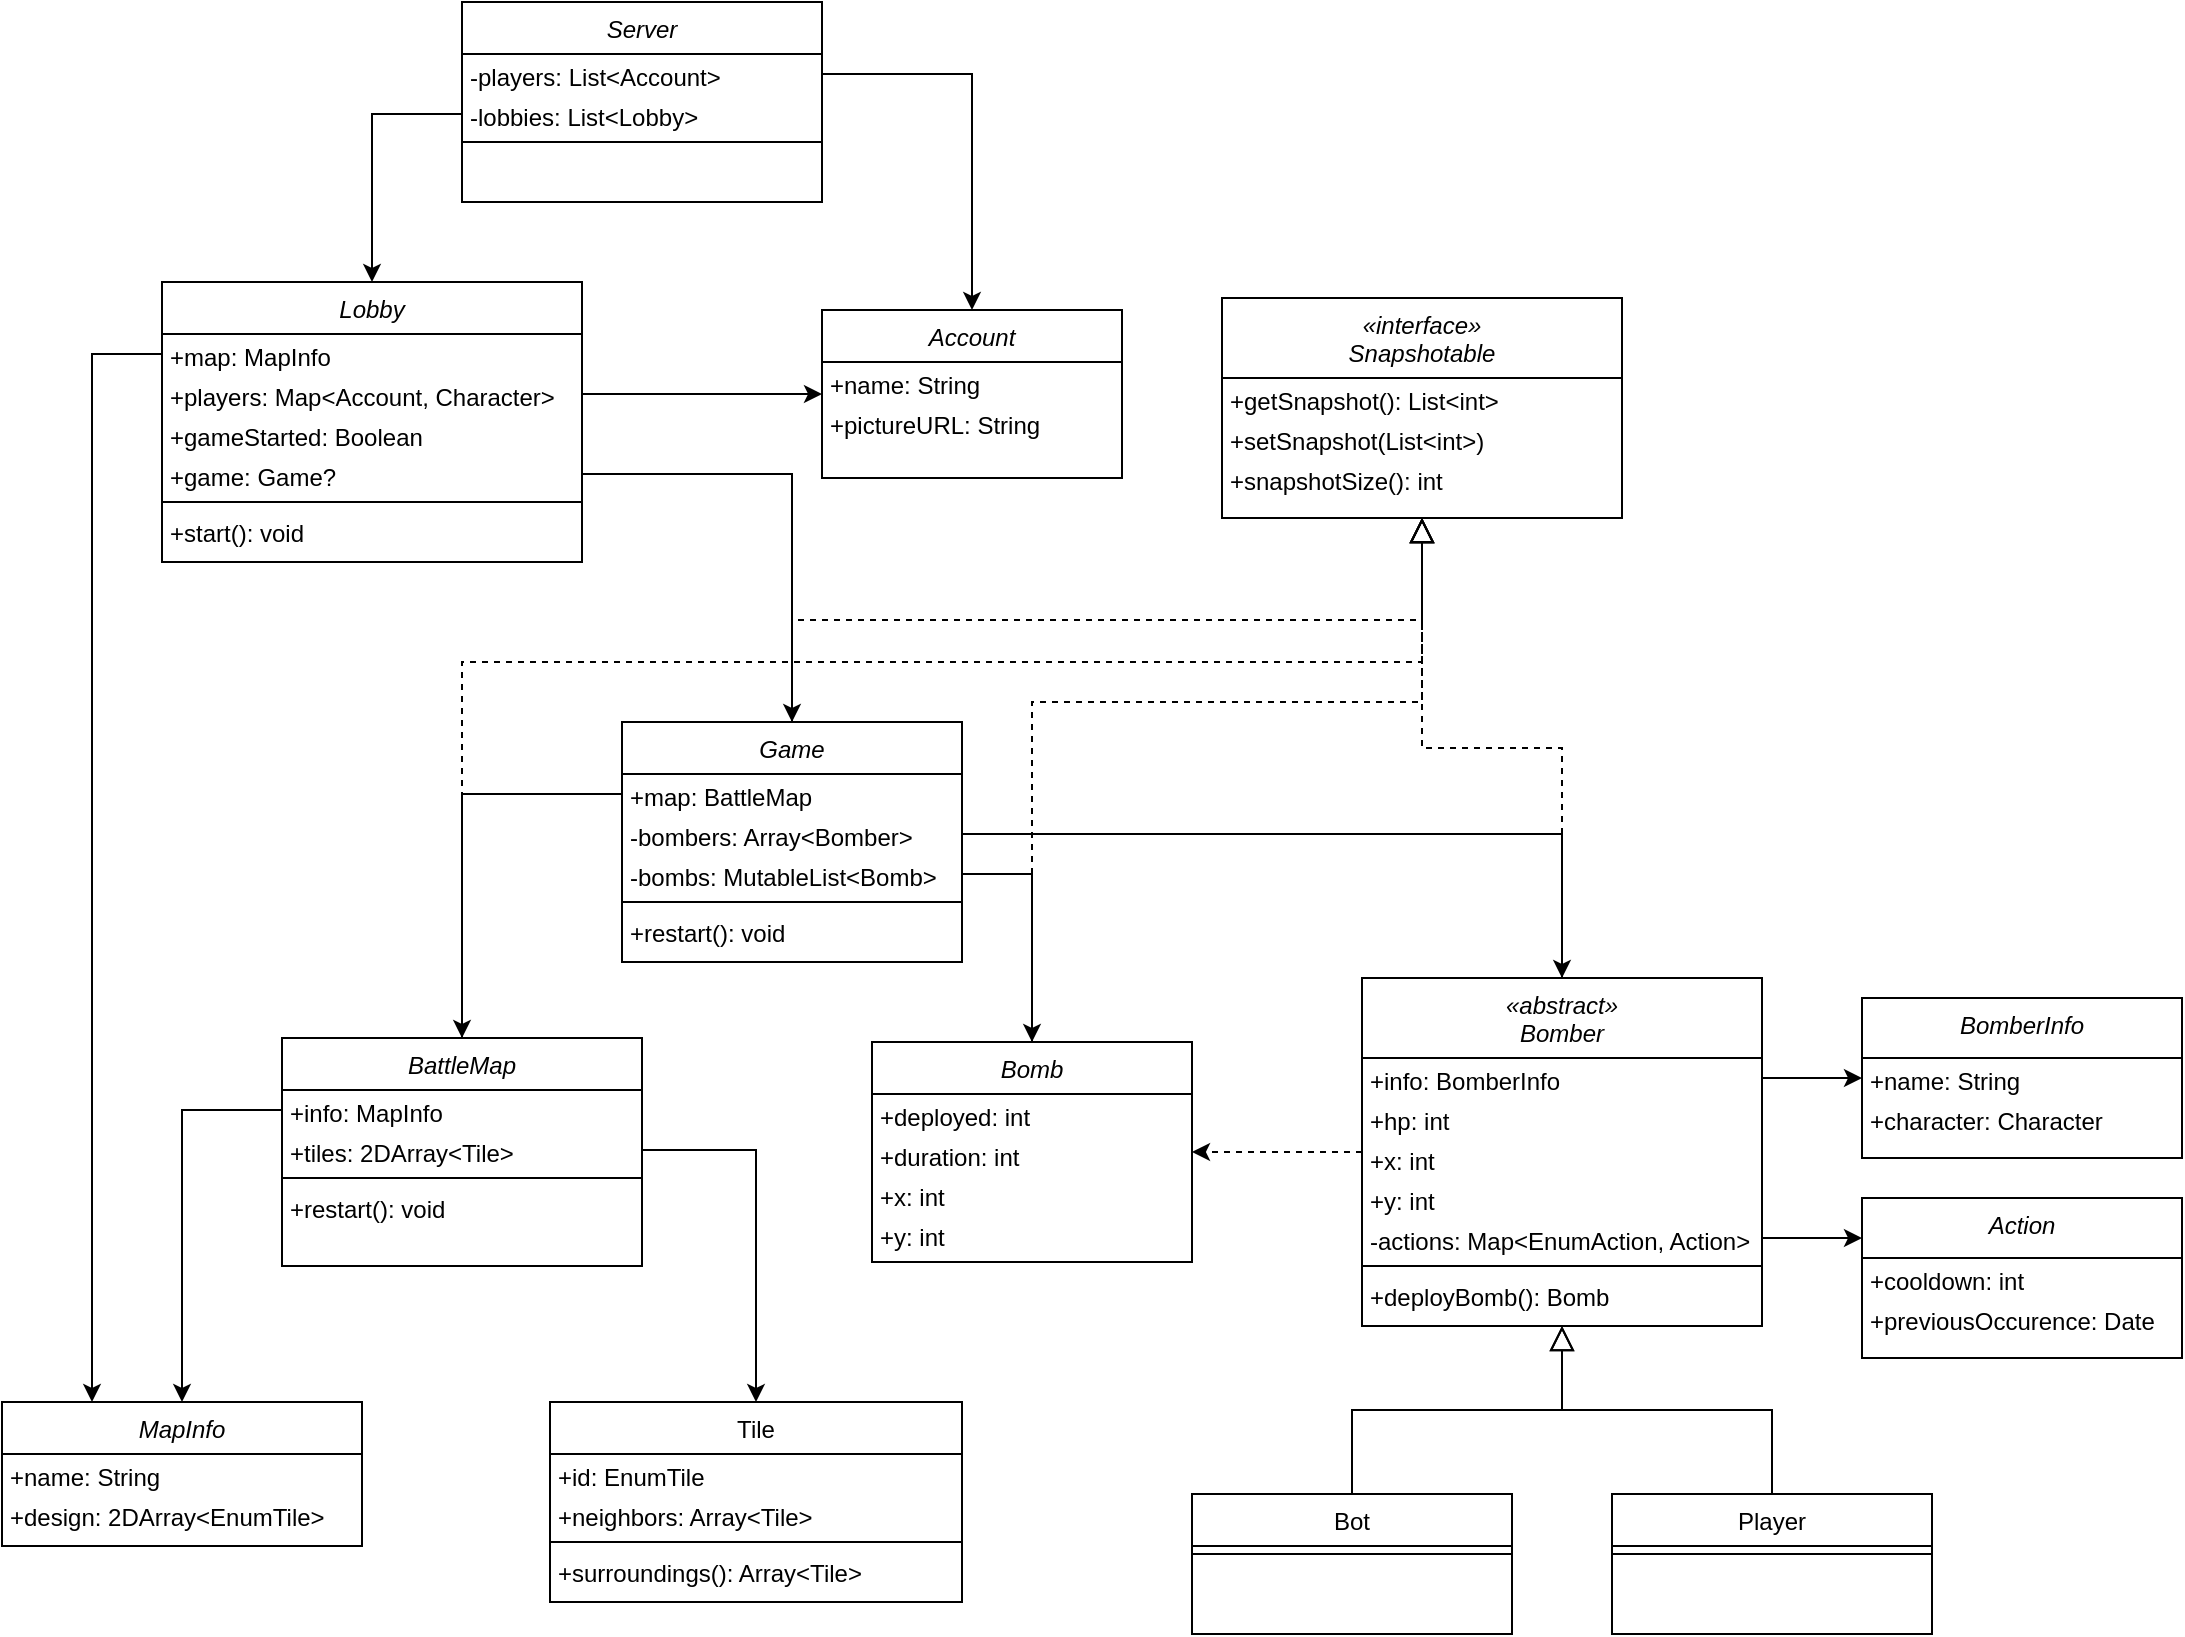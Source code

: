 <mxfile version="13.9.9" type="device"><diagram id="C5RBs43oDa-KdzZeNtuy" name="Page-1"><mxGraphModel dx="1411" dy="2100" grid="1" gridSize="10" guides="1" tooltips="1" connect="1" arrows="1" fold="1" page="1" pageScale="1" pageWidth="827" pageHeight="1169" math="0" shadow="0"><root><mxCell id="WIyWlLk6GJQsqaUBKTNV-0"/><mxCell id="WIyWlLk6GJQsqaUBKTNV-1" parent="WIyWlLk6GJQsqaUBKTNV-0"/><mxCell id="zkfFHV4jXpPFQw0GAbJ--0" value="BattleMap" style="swimlane;fontStyle=2;align=center;verticalAlign=top;childLayout=stackLayout;horizontal=1;startSize=26;horizontalStack=0;resizeParent=1;resizeLast=0;collapsible=1;marginBottom=0;rounded=0;shadow=0;strokeWidth=1;" parent="WIyWlLk6GJQsqaUBKTNV-1" vertex="1"><mxGeometry x="180" y="-282" width="180" height="114" as="geometry"><mxRectangle x="230" y="140" width="160" height="26" as="alternateBounds"/></mxGeometry></mxCell><mxCell id="e2i2qU4APALc9A-j0tBI-72" value="+info: MapInfo" style="text;align=left;verticalAlign=top;spacingLeft=4;spacingRight=4;overflow=hidden;rotatable=0;points=[[0,0.5],[1,0.5]];portConstraint=eastwest;spacing=0;" parent="zkfFHV4jXpPFQw0GAbJ--0" vertex="1"><mxGeometry y="26" width="180" height="20" as="geometry"/></mxCell><mxCell id="e2i2qU4APALc9A-j0tBI-71" value="+tiles: 2DArray&lt;Tile&gt;" style="text;align=left;verticalAlign=top;spacingLeft=4;spacingRight=4;overflow=hidden;rotatable=0;points=[[0,0.5],[1,0.5]];portConstraint=eastwest;spacing=0;" parent="zkfFHV4jXpPFQw0GAbJ--0" vertex="1"><mxGeometry y="46" width="180" height="20" as="geometry"/></mxCell><mxCell id="zkfFHV4jXpPFQw0GAbJ--4" value="" style="line;html=1;strokeWidth=1;align=left;verticalAlign=middle;spacingTop=-1;spacingLeft=3;spacingRight=3;rotatable=0;labelPosition=right;points=[];portConstraint=eastwest;" parent="zkfFHV4jXpPFQw0GAbJ--0" vertex="1"><mxGeometry y="66" width="180" height="8" as="geometry"/></mxCell><mxCell id="e2i2qU4APALc9A-j0tBI-104" value="+restart(): void" style="text;align=left;verticalAlign=top;spacingLeft=4;spacingRight=4;overflow=hidden;rotatable=0;points=[[0,0.5],[1,0.5]];portConstraint=eastwest;spacing=0;" parent="zkfFHV4jXpPFQw0GAbJ--0" vertex="1"><mxGeometry y="74" width="180" height="20" as="geometry"/></mxCell><mxCell id="zkfFHV4jXpPFQw0GAbJ--17" value="Tile" style="swimlane;fontStyle=0;align=center;verticalAlign=top;childLayout=stackLayout;horizontal=1;startSize=26;horizontalStack=0;resizeParent=1;resizeLast=0;collapsible=1;marginBottom=0;rounded=0;shadow=0;strokeWidth=1;" parent="WIyWlLk6GJQsqaUBKTNV-1" vertex="1"><mxGeometry x="314" y="-100" width="206" height="100" as="geometry"><mxRectangle x="550" y="140" width="160" height="26" as="alternateBounds"/></mxGeometry></mxCell><mxCell id="e2i2qU4APALc9A-j0tBI-76" value="+id: EnumTile" style="text;align=left;verticalAlign=top;spacingLeft=4;spacingRight=4;overflow=hidden;rotatable=0;points=[[0,0.5],[1,0.5]];portConstraint=eastwest;spacing=0;" parent="zkfFHV4jXpPFQw0GAbJ--17" vertex="1"><mxGeometry y="26" width="206" height="20" as="geometry"/></mxCell><mxCell id="e2i2qU4APALc9A-j0tBI-88" value="+neighbors: Array&lt;Tile&gt;" style="text;align=left;verticalAlign=top;spacingLeft=4;spacingRight=4;overflow=hidden;rotatable=0;points=[[0,0.5],[1,0.5]];portConstraint=eastwest;spacing=0;" parent="zkfFHV4jXpPFQw0GAbJ--17" vertex="1"><mxGeometry y="46" width="206" height="20" as="geometry"/></mxCell><mxCell id="zkfFHV4jXpPFQw0GAbJ--23" value="" style="line;html=1;strokeWidth=1;align=left;verticalAlign=middle;spacingTop=-1;spacingLeft=3;spacingRight=3;rotatable=0;labelPosition=right;points=[];portConstraint=eastwest;" parent="zkfFHV4jXpPFQw0GAbJ--17" vertex="1"><mxGeometry y="66" width="206" height="8" as="geometry"/></mxCell><mxCell id="e2i2qU4APALc9A-j0tBI-87" value="+surroundings(): Array&lt;Tile&gt;" style="text;align=left;verticalAlign=top;spacingLeft=4;spacingRight=4;overflow=hidden;rotatable=0;points=[[0,0.5],[1,0.5]];portConstraint=eastwest;spacing=0;" parent="zkfFHV4jXpPFQw0GAbJ--17" vertex="1"><mxGeometry y="74" width="206" height="20" as="geometry"/></mxCell><mxCell id="e2i2qU4APALc9A-j0tBI-0" value="Game" style="swimlane;fontStyle=2;align=center;verticalAlign=top;childLayout=stackLayout;horizontal=1;startSize=26;horizontalStack=0;resizeParent=1;resizeLast=0;collapsible=1;marginBottom=0;rounded=0;shadow=0;strokeWidth=1;" parent="WIyWlLk6GJQsqaUBKTNV-1" vertex="1"><mxGeometry x="350" y="-440" width="170" height="120" as="geometry"><mxRectangle x="230" y="140" width="160" height="26" as="alternateBounds"/></mxGeometry></mxCell><mxCell id="e2i2qU4APALc9A-j0tBI-54" value="+map: BattleMap" style="text;align=left;verticalAlign=top;spacingLeft=4;spacingRight=4;overflow=hidden;rotatable=0;points=[[0,0.5],[1,0.5]];portConstraint=eastwest;spacing=0;" parent="e2i2qU4APALc9A-j0tBI-0" vertex="1"><mxGeometry y="26" width="170" height="20" as="geometry"/></mxCell><mxCell id="e2i2qU4APALc9A-j0tBI-53" value="-bombers: Array&lt;Bomber&gt;" style="text;align=left;verticalAlign=top;spacingLeft=4;spacingRight=4;overflow=hidden;rotatable=0;points=[[0,0.5],[1,0.5]];portConstraint=eastwest;spacing=0;" parent="e2i2qU4APALc9A-j0tBI-0" vertex="1"><mxGeometry y="46" width="170" height="20" as="geometry"/></mxCell><mxCell id="e2i2qU4APALc9A-j0tBI-77" value="-bombs: MutableList&lt;Bomb&gt;" style="text;align=left;verticalAlign=top;spacingLeft=4;spacingRight=4;overflow=hidden;rotatable=0;points=[[0,0.5],[1,0.5]];portConstraint=eastwest;spacing=0;" parent="e2i2qU4APALc9A-j0tBI-0" vertex="1"><mxGeometry y="66" width="170" height="20" as="geometry"/></mxCell><mxCell id="e2i2qU4APALc9A-j0tBI-4" value="" style="line;html=1;strokeWidth=1;align=left;verticalAlign=middle;spacingTop=-1;spacingLeft=3;spacingRight=3;rotatable=0;labelPosition=right;points=[];portConstraint=eastwest;" parent="e2i2qU4APALc9A-j0tBI-0" vertex="1"><mxGeometry y="86" width="170" height="8" as="geometry"/></mxCell><mxCell id="e2i2qU4APALc9A-j0tBI-90" value="+restart(): void" style="text;align=left;verticalAlign=top;spacingLeft=4;spacingRight=4;overflow=hidden;rotatable=0;points=[[0,0.5],[1,0.5]];portConstraint=eastwest;spacing=0;" parent="e2i2qU4APALc9A-j0tBI-0" vertex="1"><mxGeometry y="94" width="170" height="20" as="geometry"/></mxCell><mxCell id="e2i2qU4APALc9A-j0tBI-99" style="edgeStyle=orthogonalEdgeStyle;rounded=0;orthogonalLoop=1;jettySize=auto;html=1;dashed=1;" parent="WIyWlLk6GJQsqaUBKTNV-1" source="e2i2qU4APALc9A-j0tBI-25" target="e2i2qU4APALc9A-j0tBI-78" edge="1"><mxGeometry relative="1" as="geometry"/></mxCell><mxCell id="e2i2qU4APALc9A-j0tBI-25" value="«abstract»&#10;Bomber" style="swimlane;fontStyle=2;align=center;verticalAlign=top;childLayout=stackLayout;horizontal=1;startSize=40;horizontalStack=0;resizeParent=1;resizeLast=0;collapsible=1;marginBottom=0;rounded=0;shadow=0;strokeWidth=1;" parent="WIyWlLk6GJQsqaUBKTNV-1" vertex="1"><mxGeometry x="720" y="-312" width="200" height="174" as="geometry"><mxRectangle x="230" y="140" width="160" height="26" as="alternateBounds"/></mxGeometry></mxCell><mxCell id="e2i2qU4APALc9A-j0tBI-26" value="+info: BomberInfo" style="text;align=left;verticalAlign=top;spacingLeft=4;spacingRight=4;overflow=hidden;rotatable=0;points=[[0,0.5],[1,0.5]];portConstraint=eastwest;spacing=0;" parent="e2i2qU4APALc9A-j0tBI-25" vertex="1"><mxGeometry y="40" width="200" height="20" as="geometry"/></mxCell><mxCell id="e2i2qU4APALc9A-j0tBI-69" value="+hp: int" style="text;align=left;verticalAlign=top;spacingLeft=4;spacingRight=4;overflow=hidden;rotatable=0;points=[[0,0.5],[1,0.5]];portConstraint=eastwest;rounded=0;shadow=0;html=0;spacing=0;" parent="e2i2qU4APALc9A-j0tBI-25" vertex="1"><mxGeometry y="60" width="200" height="20" as="geometry"/></mxCell><mxCell id="e2i2qU4APALc9A-j0tBI-28" value="+x: int" style="text;align=left;verticalAlign=top;spacingLeft=4;spacingRight=4;overflow=hidden;rotatable=0;points=[[0,0.5],[1,0.5]];portConstraint=eastwest;rounded=0;shadow=0;html=0;spacing=0;" parent="e2i2qU4APALc9A-j0tBI-25" vertex="1"><mxGeometry y="80" width="200" height="20" as="geometry"/></mxCell><mxCell id="e2i2qU4APALc9A-j0tBI-51" value="+y: int" style="text;align=left;verticalAlign=top;spacingLeft=4;spacingRight=4;overflow=hidden;rotatable=0;points=[[0,0.5],[1,0.5]];portConstraint=eastwest;rounded=0;shadow=0;html=0;spacing=0;" parent="e2i2qU4APALc9A-j0tBI-25" vertex="1"><mxGeometry y="100" width="200" height="20" as="geometry"/></mxCell><mxCell id="e2i2qU4APALc9A-j0tBI-59" value="-actions: Map&lt;EnumAction, Action&gt;" style="text;align=left;verticalAlign=top;spacingLeft=4;spacingRight=4;overflow=hidden;rotatable=0;points=[[0,0.5],[1,0.5]];portConstraint=eastwest;rounded=0;shadow=0;html=0;spacing=0;" parent="e2i2qU4APALc9A-j0tBI-25" vertex="1"><mxGeometry y="120" width="200" height="20" as="geometry"/></mxCell><mxCell id="e2i2qU4APALc9A-j0tBI-29" value="" style="line;html=1;strokeWidth=1;align=left;verticalAlign=middle;spacingTop=-1;spacingLeft=3;spacingRight=3;rotatable=0;labelPosition=right;points=[];portConstraint=eastwest;" parent="e2i2qU4APALc9A-j0tBI-25" vertex="1"><mxGeometry y="140" width="200" height="8" as="geometry"/></mxCell><mxCell id="e2i2qU4APALc9A-j0tBI-84" value="+deployBomb(): Bomb" style="text;align=left;verticalAlign=top;spacingLeft=4;spacingRight=4;overflow=hidden;rotatable=0;points=[[0,0.5],[1,0.5]];portConstraint=eastwest;rounded=0;shadow=0;html=0;spacing=0;" parent="e2i2qU4APALc9A-j0tBI-25" vertex="1"><mxGeometry y="148" width="200" height="20" as="geometry"/></mxCell><mxCell id="e2i2qU4APALc9A-j0tBI-31" value="Bot" style="swimlane;fontStyle=0;align=center;verticalAlign=top;childLayout=stackLayout;horizontal=1;startSize=26;horizontalStack=0;resizeParent=1;resizeLast=0;collapsible=1;marginBottom=0;rounded=0;shadow=0;strokeWidth=1;" parent="WIyWlLk6GJQsqaUBKTNV-1" vertex="1"><mxGeometry x="635" y="-54" width="160" height="70" as="geometry"><mxRectangle x="130" y="380" width="160" height="26" as="alternateBounds"/></mxGeometry></mxCell><mxCell id="e2i2qU4APALc9A-j0tBI-34" value="" style="line;html=1;strokeWidth=1;align=left;verticalAlign=middle;spacingTop=-1;spacingLeft=3;spacingRight=3;rotatable=0;labelPosition=right;points=[];portConstraint=eastwest;" parent="e2i2qU4APALc9A-j0tBI-31" vertex="1"><mxGeometry y="26" width="160" height="8" as="geometry"/></mxCell><mxCell id="e2i2qU4APALc9A-j0tBI-37" value="" style="endArrow=block;endSize=10;endFill=0;shadow=0;strokeWidth=1;rounded=0;edgeStyle=elbowEdgeStyle;elbow=vertical;" parent="WIyWlLk6GJQsqaUBKTNV-1" source="e2i2qU4APALc9A-j0tBI-31" target="e2i2qU4APALc9A-j0tBI-25" edge="1"><mxGeometry width="160" relative="1" as="geometry"><mxPoint x="790" y="-67" as="sourcePoint"/><mxPoint x="790" y="-67" as="targetPoint"/></mxGeometry></mxCell><mxCell id="e2i2qU4APALc9A-j0tBI-38" value="Player" style="swimlane;fontStyle=0;align=center;verticalAlign=top;childLayout=stackLayout;horizontal=1;startSize=26;horizontalStack=0;resizeParent=1;resizeLast=0;collapsible=1;marginBottom=0;rounded=0;shadow=0;strokeWidth=1;" parent="WIyWlLk6GJQsqaUBKTNV-1" vertex="1"><mxGeometry x="845" y="-54" width="160" height="70" as="geometry"><mxRectangle x="340" y="380" width="170" height="26" as="alternateBounds"/></mxGeometry></mxCell><mxCell id="e2i2qU4APALc9A-j0tBI-40" value="" style="line;html=1;strokeWidth=1;align=left;verticalAlign=middle;spacingTop=-1;spacingLeft=3;spacingRight=3;rotatable=0;labelPosition=right;points=[];portConstraint=eastwest;" parent="e2i2qU4APALc9A-j0tBI-38" vertex="1"><mxGeometry y="26" width="160" height="8" as="geometry"/></mxCell><mxCell id="e2i2qU4APALc9A-j0tBI-41" value="" style="endArrow=block;endSize=10;endFill=0;shadow=0;strokeWidth=1;rounded=0;edgeStyle=elbowEdgeStyle;elbow=vertical;" parent="WIyWlLk6GJQsqaUBKTNV-1" source="e2i2qU4APALc9A-j0tBI-38" target="e2i2qU4APALc9A-j0tBI-25" edge="1"><mxGeometry width="160" relative="1" as="geometry"><mxPoint x="800" y="103" as="sourcePoint"/><mxPoint x="900" y="1" as="targetPoint"/></mxGeometry></mxCell><mxCell id="e2i2qU4APALc9A-j0tBI-57" style="edgeStyle=orthogonalEdgeStyle;rounded=0;orthogonalLoop=1;jettySize=auto;html=1;entryX=0.5;entryY=0;entryDx=0;entryDy=0;" parent="WIyWlLk6GJQsqaUBKTNV-1" source="e2i2qU4APALc9A-j0tBI-54" target="zkfFHV4jXpPFQw0GAbJ--0" edge="1"><mxGeometry relative="1" as="geometry"/></mxCell><mxCell id="e2i2qU4APALc9A-j0tBI-58" style="edgeStyle=orthogonalEdgeStyle;rounded=0;orthogonalLoop=1;jettySize=auto;html=1;entryX=0.5;entryY=0;entryDx=0;entryDy=0;" parent="WIyWlLk6GJQsqaUBKTNV-1" source="e2i2qU4APALc9A-j0tBI-53" target="e2i2qU4APALc9A-j0tBI-25" edge="1"><mxGeometry relative="1" as="geometry"/></mxCell><mxCell id="e2i2qU4APALc9A-j0tBI-60" value="Action" style="swimlane;fontStyle=2;align=center;verticalAlign=top;childLayout=stackLayout;horizontal=1;startSize=30;horizontalStack=0;resizeParent=1;resizeLast=0;collapsible=1;marginBottom=0;rounded=0;shadow=0;strokeWidth=1;" parent="WIyWlLk6GJQsqaUBKTNV-1" vertex="1"><mxGeometry x="970" y="-202" width="160" height="80" as="geometry"><mxRectangle x="230" y="140" width="160" height="26" as="alternateBounds"/></mxGeometry></mxCell><mxCell id="e2i2qU4APALc9A-j0tBI-61" value="+cooldown: int" style="text;align=left;verticalAlign=top;spacingLeft=4;spacingRight=4;overflow=hidden;rotatable=0;points=[[0,0.5],[1,0.5]];portConstraint=eastwest;spacing=0;" parent="e2i2qU4APALc9A-j0tBI-60" vertex="1"><mxGeometry y="30" width="160" height="20" as="geometry"/></mxCell><mxCell id="e2i2qU4APALc9A-j0tBI-62" value="+previousOccurence: Date" style="text;align=left;verticalAlign=top;spacingLeft=4;spacingRight=4;overflow=hidden;rotatable=0;points=[[0,0.5],[1,0.5]];portConstraint=eastwest;rounded=0;shadow=0;html=0;spacing=0;" parent="e2i2qU4APALc9A-j0tBI-60" vertex="1"><mxGeometry y="50" width="160" height="20" as="geometry"/></mxCell><mxCell id="e2i2qU4APALc9A-j0tBI-68" style="edgeStyle=orthogonalEdgeStyle;rounded=0;orthogonalLoop=1;jettySize=auto;html=1;entryX=0;entryY=0.25;entryDx=0;entryDy=0;" parent="WIyWlLk6GJQsqaUBKTNV-1" source="e2i2qU4APALc9A-j0tBI-59" target="e2i2qU4APALc9A-j0tBI-60" edge="1"><mxGeometry relative="1" as="geometry"/></mxCell><mxCell id="e2i2qU4APALc9A-j0tBI-74" style="edgeStyle=orthogonalEdgeStyle;rounded=0;orthogonalLoop=1;jettySize=auto;html=1;" parent="WIyWlLk6GJQsqaUBKTNV-1" source="e2i2qU4APALc9A-j0tBI-71" target="zkfFHV4jXpPFQw0GAbJ--17" edge="1"><mxGeometry relative="1" as="geometry"/></mxCell><mxCell id="e2i2qU4APALc9A-j0tBI-78" value="Bomb" style="swimlane;fontStyle=2;align=center;verticalAlign=top;childLayout=stackLayout;horizontal=1;startSize=26;horizontalStack=0;resizeParent=1;resizeLast=0;collapsible=1;marginBottom=0;rounded=0;shadow=0;strokeWidth=1;" parent="WIyWlLk6GJQsqaUBKTNV-1" vertex="1"><mxGeometry x="475" y="-280" width="160" height="110" as="geometry"><mxRectangle x="230" y="140" width="160" height="26" as="alternateBounds"/></mxGeometry></mxCell><mxCell id="e2i2qU4APALc9A-j0tBI-79" value="+deployed: int" style="text;align=left;verticalAlign=top;spacingLeft=4;spacingRight=4;overflow=hidden;rotatable=0;points=[[0,0.5],[1,0.5]];portConstraint=eastwest;spacing=0;" parent="e2i2qU4APALc9A-j0tBI-78" vertex="1"><mxGeometry y="26" width="160" height="20" as="geometry"/></mxCell><mxCell id="e2i2qU4APALc9A-j0tBI-80" value="+duration: int" style="text;align=left;verticalAlign=top;spacingLeft=4;spacingRight=4;overflow=hidden;rotatable=0;points=[[0,0.5],[1,0.5]];portConstraint=eastwest;spacing=0;" parent="e2i2qU4APALc9A-j0tBI-78" vertex="1"><mxGeometry y="46" width="160" height="20" as="geometry"/></mxCell><mxCell id="e2i2qU4APALc9A-j0tBI-100" value="+x: int" style="text;align=left;verticalAlign=top;spacingLeft=4;spacingRight=4;overflow=hidden;rotatable=0;points=[[0,0.5],[1,0.5]];portConstraint=eastwest;spacing=0;" parent="e2i2qU4APALc9A-j0tBI-78" vertex="1"><mxGeometry y="66" width="160" height="20" as="geometry"/></mxCell><mxCell id="e2i2qU4APALc9A-j0tBI-101" value="+y: int" style="text;align=left;verticalAlign=top;spacingLeft=4;spacingRight=4;overflow=hidden;rotatable=0;points=[[0,0.5],[1,0.5]];portConstraint=eastwest;spacing=0;" parent="e2i2qU4APALc9A-j0tBI-78" vertex="1"><mxGeometry y="86" width="160" height="20" as="geometry"/></mxCell><mxCell id="e2i2qU4APALc9A-j0tBI-82" style="edgeStyle=orthogonalEdgeStyle;rounded=0;orthogonalLoop=1;jettySize=auto;html=1;entryX=0.5;entryY=0;entryDx=0;entryDy=0;" parent="WIyWlLk6GJQsqaUBKTNV-1" source="e2i2qU4APALc9A-j0tBI-77" target="e2i2qU4APALc9A-j0tBI-78" edge="1"><mxGeometry relative="1" as="geometry"/></mxCell><mxCell id="e2i2qU4APALc9A-j0tBI-91" value="Server" style="swimlane;fontStyle=2;align=center;verticalAlign=top;childLayout=stackLayout;horizontal=1;startSize=26;horizontalStack=0;resizeParent=1;resizeLast=0;collapsible=1;marginBottom=0;rounded=0;shadow=0;strokeWidth=1;" parent="WIyWlLk6GJQsqaUBKTNV-1" vertex="1"><mxGeometry x="270" y="-800" width="180" height="100" as="geometry"><mxRectangle x="230" y="140" width="160" height="26" as="alternateBounds"/></mxGeometry></mxCell><mxCell id="e2i2qU4APALc9A-j0tBI-92" value="-players: List&lt;Account&gt;" style="text;align=left;verticalAlign=top;spacingLeft=4;spacingRight=4;overflow=hidden;rotatable=0;points=[[0,0.5],[1,0.5]];portConstraint=eastwest;spacing=0;" parent="e2i2qU4APALc9A-j0tBI-91" vertex="1"><mxGeometry y="26" width="180" height="20" as="geometry"/></mxCell><mxCell id="7N_UdTAp0qMkY1RBXTl0-7" value="-lobbies: List&lt;Lobby&gt;" style="text;align=left;verticalAlign=top;spacingLeft=4;spacingRight=4;overflow=hidden;rotatable=0;points=[[0,0.5],[1,0.5]];portConstraint=eastwest;spacing=0;" parent="e2i2qU4APALc9A-j0tBI-91" vertex="1"><mxGeometry y="46" width="180" height="20" as="geometry"/></mxCell><mxCell id="e2i2qU4APALc9A-j0tBI-95" value="" style="line;html=1;strokeWidth=1;align=left;verticalAlign=middle;spacingTop=-1;spacingLeft=3;spacingRight=3;rotatable=0;labelPosition=right;points=[];portConstraint=eastwest;" parent="e2i2qU4APALc9A-j0tBI-91" vertex="1"><mxGeometry y="66" width="180" height="8" as="geometry"/></mxCell><mxCell id="e2i2qU4APALc9A-j0tBI-97" style="edgeStyle=orthogonalEdgeStyle;rounded=0;orthogonalLoop=1;jettySize=auto;html=1;" parent="WIyWlLk6GJQsqaUBKTNV-1" source="e2i2qU4APALc9A-j0tBI-92" target="7N_UdTAp0qMkY1RBXTl0-4" edge="1"><mxGeometry relative="1" as="geometry"/></mxCell><mxCell id="7N_UdTAp0qMkY1RBXTl0-0" value="Lobby" style="swimlane;fontStyle=2;align=center;verticalAlign=top;childLayout=stackLayout;horizontal=1;startSize=26;horizontalStack=0;resizeParent=1;resizeLast=0;collapsible=1;marginBottom=0;rounded=0;shadow=0;strokeWidth=1;" parent="WIyWlLk6GJQsqaUBKTNV-1" vertex="1"><mxGeometry x="120" y="-660" width="210" height="140" as="geometry"><mxRectangle x="230" y="140" width="160" height="26" as="alternateBounds"/></mxGeometry></mxCell><mxCell id="7N_UdTAp0qMkY1RBXTl0-1" value="+map: MapInfo" style="text;align=left;verticalAlign=top;spacingLeft=4;spacingRight=4;overflow=hidden;rotatable=0;points=[[0,0.5],[1,0.5]];portConstraint=eastwest;spacing=0;" parent="7N_UdTAp0qMkY1RBXTl0-0" vertex="1"><mxGeometry y="26" width="210" height="20" as="geometry"/></mxCell><mxCell id="7N_UdTAp0qMkY1RBXTl0-8" value="+players: Map&lt;Account, Character&gt;" style="text;align=left;verticalAlign=top;spacingLeft=4;spacingRight=4;overflow=hidden;rotatable=0;points=[[0,0.5],[1,0.5]];portConstraint=eastwest;spacing=0;" parent="7N_UdTAp0qMkY1RBXTl0-0" vertex="1"><mxGeometry y="46" width="210" height="20" as="geometry"/></mxCell><mxCell id="7N_UdTAp0qMkY1RBXTl0-3" value="+gameStarted: Boolean" style="text;align=left;verticalAlign=top;spacingLeft=4;spacingRight=4;overflow=hidden;rotatable=0;points=[[0,0.5],[1,0.5]];portConstraint=eastwest;spacing=0;" parent="7N_UdTAp0qMkY1RBXTl0-0" vertex="1"><mxGeometry y="66" width="210" height="20" as="geometry"/></mxCell><mxCell id="7N_UdTAp0qMkY1RBXTl0-21" value="+game: Game?" style="text;align=left;verticalAlign=top;spacingLeft=4;spacingRight=4;overflow=hidden;rotatable=0;points=[[0,0.5],[1,0.5]];portConstraint=eastwest;spacing=0;" parent="7N_UdTAp0qMkY1RBXTl0-0" vertex="1"><mxGeometry y="86" width="210" height="20" as="geometry"/></mxCell><mxCell id="7N_UdTAp0qMkY1RBXTl0-30" value="" style="line;html=1;strokeWidth=1;align=left;verticalAlign=middle;spacingTop=-1;spacingLeft=3;spacingRight=3;rotatable=0;labelPosition=right;points=[];portConstraint=eastwest;" parent="7N_UdTAp0qMkY1RBXTl0-0" vertex="1"><mxGeometry y="106" width="210" height="8" as="geometry"/></mxCell><mxCell id="7N_UdTAp0qMkY1RBXTl0-32" value="+start(): void" style="text;align=left;verticalAlign=top;spacingLeft=4;spacingRight=4;overflow=hidden;rotatable=0;points=[[0,0.5],[1,0.5]];portConstraint=eastwest;spacing=0;" parent="7N_UdTAp0qMkY1RBXTl0-0" vertex="1"><mxGeometry y="114" width="210" height="20" as="geometry"/></mxCell><mxCell id="7N_UdTAp0qMkY1RBXTl0-4" value="Account" style="swimlane;fontStyle=2;align=center;verticalAlign=top;childLayout=stackLayout;horizontal=1;startSize=26;horizontalStack=0;resizeParent=1;resizeLast=0;collapsible=1;marginBottom=0;rounded=0;shadow=0;strokeWidth=1;" parent="WIyWlLk6GJQsqaUBKTNV-1" vertex="1"><mxGeometry x="450" y="-646" width="150" height="84" as="geometry"><mxRectangle x="230" y="140" width="160" height="26" as="alternateBounds"/></mxGeometry></mxCell><mxCell id="7N_UdTAp0qMkY1RBXTl0-5" value="+name: String" style="text;align=left;verticalAlign=top;spacingLeft=4;spacingRight=4;overflow=hidden;rotatable=0;points=[[0,0.5],[1,0.5]];portConstraint=eastwest;spacing=0;" parent="7N_UdTAp0qMkY1RBXTl0-4" vertex="1"><mxGeometry y="26" width="150" height="20" as="geometry"/></mxCell><mxCell id="7N_UdTAp0qMkY1RBXTl0-23" value="+pictureURL: String" style="text;align=left;verticalAlign=top;spacingLeft=4;spacingRight=4;overflow=hidden;rotatable=0;points=[[0,0.5],[1,0.5]];portConstraint=eastwest;spacing=0;" parent="7N_UdTAp0qMkY1RBXTl0-4" vertex="1"><mxGeometry y="46" width="150" height="20" as="geometry"/></mxCell><mxCell id="7N_UdTAp0qMkY1RBXTl0-9" value="MapInfo" style="swimlane;fontStyle=2;align=center;verticalAlign=top;childLayout=stackLayout;horizontal=1;startSize=26;horizontalStack=0;resizeParent=1;resizeLast=0;collapsible=1;marginBottom=0;rounded=0;shadow=0;strokeWidth=1;" parent="WIyWlLk6GJQsqaUBKTNV-1" vertex="1"><mxGeometry x="40" y="-100" width="180" height="72" as="geometry"><mxRectangle x="230" y="140" width="160" height="26" as="alternateBounds"/></mxGeometry></mxCell><mxCell id="7N_UdTAp0qMkY1RBXTl0-10" value="+name: String" style="text;align=left;verticalAlign=top;spacingLeft=4;spacingRight=4;overflow=hidden;rotatable=0;points=[[0,0.5],[1,0.5]];portConstraint=eastwest;spacing=0;" parent="7N_UdTAp0qMkY1RBXTl0-9" vertex="1"><mxGeometry y="26" width="180" height="20" as="geometry"/></mxCell><mxCell id="7N_UdTAp0qMkY1RBXTl0-12" value="+design: 2DArray&lt;EnumTile&gt;" style="text;align=left;verticalAlign=top;spacingLeft=4;spacingRight=4;overflow=hidden;rotatable=0;points=[[0,0.5],[1,0.5]];portConstraint=eastwest;spacing=0;" parent="7N_UdTAp0qMkY1RBXTl0-9" vertex="1"><mxGeometry y="46" width="180" height="20" as="geometry"/></mxCell><mxCell id="7N_UdTAp0qMkY1RBXTl0-15" style="edgeStyle=orthogonalEdgeStyle;rounded=0;orthogonalLoop=1;jettySize=auto;html=1;exitX=0;exitY=0.5;exitDx=0;exitDy=0;" parent="WIyWlLk6GJQsqaUBKTNV-1" source="e2i2qU4APALc9A-j0tBI-72" target="7N_UdTAp0qMkY1RBXTl0-9" edge="1"><mxGeometry relative="1" as="geometry"/></mxCell><mxCell id="7N_UdTAp0qMkY1RBXTl0-16" style="edgeStyle=orthogonalEdgeStyle;rounded=0;orthogonalLoop=1;jettySize=auto;html=1;" parent="WIyWlLk6GJQsqaUBKTNV-1" source="7N_UdTAp0qMkY1RBXTl0-7" target="7N_UdTAp0qMkY1RBXTl0-0" edge="1"><mxGeometry relative="1" as="geometry"/></mxCell><mxCell id="7N_UdTAp0qMkY1RBXTl0-17" style="edgeStyle=orthogonalEdgeStyle;rounded=0;orthogonalLoop=1;jettySize=auto;html=1;" parent="WIyWlLk6GJQsqaUBKTNV-1" source="7N_UdTAp0qMkY1RBXTl0-8" target="7N_UdTAp0qMkY1RBXTl0-4" edge="1"><mxGeometry relative="1" as="geometry"/></mxCell><mxCell id="7N_UdTAp0qMkY1RBXTl0-24" value="BomberInfo" style="swimlane;fontStyle=2;align=center;verticalAlign=top;childLayout=stackLayout;horizontal=1;startSize=30;horizontalStack=0;resizeParent=1;resizeLast=0;collapsible=1;marginBottom=0;rounded=0;shadow=0;strokeWidth=1;" parent="WIyWlLk6GJQsqaUBKTNV-1" vertex="1"><mxGeometry x="970" y="-302" width="160" height="80" as="geometry"><mxRectangle x="230" y="140" width="160" height="26" as="alternateBounds"/></mxGeometry></mxCell><mxCell id="7N_UdTAp0qMkY1RBXTl0-25" value="+name: String" style="text;align=left;verticalAlign=top;spacingLeft=4;spacingRight=4;overflow=hidden;rotatable=0;points=[[0,0.5],[1,0.5]];portConstraint=eastwest;spacing=0;" parent="7N_UdTAp0qMkY1RBXTl0-24" vertex="1"><mxGeometry y="30" width="160" height="20" as="geometry"/></mxCell><mxCell id="7N_UdTAp0qMkY1RBXTl0-26" value="+character: Character" style="text;align=left;verticalAlign=top;spacingLeft=4;spacingRight=4;overflow=hidden;rotatable=0;points=[[0,0.5],[1,0.5]];portConstraint=eastwest;rounded=0;shadow=0;html=0;spacing=0;" parent="7N_UdTAp0qMkY1RBXTl0-24" vertex="1"><mxGeometry y="50" width="160" height="20" as="geometry"/></mxCell><mxCell id="7N_UdTAp0qMkY1RBXTl0-27" style="edgeStyle=orthogonalEdgeStyle;rounded=0;orthogonalLoop=1;jettySize=auto;html=1;" parent="WIyWlLk6GJQsqaUBKTNV-1" source="e2i2qU4APALc9A-j0tBI-26" target="7N_UdTAp0qMkY1RBXTl0-24" edge="1"><mxGeometry relative="1" as="geometry"/></mxCell><mxCell id="7N_UdTAp0qMkY1RBXTl0-34" style="edgeStyle=orthogonalEdgeStyle;rounded=0;orthogonalLoop=1;jettySize=auto;html=1;exitX=0;exitY=0.5;exitDx=0;exitDy=0;entryX=0.25;entryY=0;entryDx=0;entryDy=0;" parent="WIyWlLk6GJQsqaUBKTNV-1" source="7N_UdTAp0qMkY1RBXTl0-1" target="7N_UdTAp0qMkY1RBXTl0-9" edge="1"><mxGeometry relative="1" as="geometry"/></mxCell><mxCell id="7N_UdTAp0qMkY1RBXTl0-35" style="edgeStyle=orthogonalEdgeStyle;rounded=0;orthogonalLoop=1;jettySize=auto;html=1;exitX=1;exitY=0.5;exitDx=0;exitDy=0;" parent="WIyWlLk6GJQsqaUBKTNV-1" source="7N_UdTAp0qMkY1RBXTl0-21" target="e2i2qU4APALc9A-j0tBI-0" edge="1"><mxGeometry relative="1" as="geometry"/></mxCell><mxCell id="oa1tAkklV0idXq2eBjgJ-3" value="«interface»&#10;Snapshotable" style="swimlane;fontStyle=2;align=center;verticalAlign=top;childLayout=stackLayout;horizontal=1;startSize=40;horizontalStack=0;resizeParent=1;resizeLast=0;collapsible=1;marginBottom=0;rounded=0;shadow=0;strokeWidth=1;" vertex="1" parent="WIyWlLk6GJQsqaUBKTNV-1"><mxGeometry x="650" y="-652" width="200" height="110" as="geometry"><mxRectangle x="230" y="140" width="160" height="26" as="alternateBounds"/></mxGeometry></mxCell><mxCell id="oa1tAkklV0idXq2eBjgJ-4" value="+getSnapshot(): List&lt;int&gt;" style="text;align=left;verticalAlign=top;spacingLeft=4;spacingRight=4;overflow=hidden;rotatable=0;points=[[0,0.5],[1,0.5]];portConstraint=eastwest;spacing=0;" vertex="1" parent="oa1tAkklV0idXq2eBjgJ-3"><mxGeometry y="40" width="200" height="20" as="geometry"/></mxCell><mxCell id="oa1tAkklV0idXq2eBjgJ-5" value="+setSnapshot(List&lt;int&gt;)" style="text;align=left;verticalAlign=top;spacingLeft=4;spacingRight=4;overflow=hidden;rotatable=0;points=[[0,0.5],[1,0.5]];portConstraint=eastwest;rounded=0;shadow=0;html=0;spacing=0;" vertex="1" parent="oa1tAkklV0idXq2eBjgJ-3"><mxGeometry y="60" width="200" height="20" as="geometry"/></mxCell><mxCell id="oa1tAkklV0idXq2eBjgJ-6" value="+snapshotSize(): int" style="text;align=left;verticalAlign=top;spacingLeft=4;spacingRight=4;overflow=hidden;rotatable=0;points=[[0,0.5],[1,0.5]];portConstraint=eastwest;rounded=0;shadow=0;html=0;spacing=0;" vertex="1" parent="oa1tAkklV0idXq2eBjgJ-3"><mxGeometry y="80" width="200" height="20" as="geometry"/></mxCell><mxCell id="oa1tAkklV0idXq2eBjgJ-11" value="" style="endArrow=block;endSize=10;endFill=0;shadow=0;strokeWidth=1;rounded=0;edgeStyle=elbowEdgeStyle;elbow=vertical;dashed=1;" edge="1" parent="WIyWlLk6GJQsqaUBKTNV-1" source="e2i2qU4APALc9A-j0tBI-25" target="oa1tAkklV0idXq2eBjgJ-3"><mxGeometry width="160" relative="1" as="geometry"><mxPoint x="890" y="-320" as="sourcePoint"/><mxPoint x="995" y="-404" as="targetPoint"/></mxGeometry></mxCell><mxCell id="oa1tAkklV0idXq2eBjgJ-12" value="" style="endArrow=block;endSize=10;endFill=0;shadow=0;strokeWidth=1;rounded=0;edgeStyle=elbowEdgeStyle;elbow=vertical;dashed=1;" edge="1" parent="WIyWlLk6GJQsqaUBKTNV-1" source="e2i2qU4APALc9A-j0tBI-0" target="oa1tAkklV0idXq2eBjgJ-3"><mxGeometry width="160" relative="1" as="geometry"><mxPoint x="830" y="-302.0" as="sourcePoint"/><mxPoint x="870" y="-420" as="targetPoint"/></mxGeometry></mxCell><mxCell id="oa1tAkklV0idXq2eBjgJ-13" value="" style="endArrow=block;endSize=10;endFill=0;shadow=0;strokeWidth=1;rounded=0;edgeStyle=elbowEdgeStyle;elbow=vertical;dashed=1;entryX=0.5;entryY=1;entryDx=0;entryDy=0;" edge="1" parent="WIyWlLk6GJQsqaUBKTNV-1" source="e2i2qU4APALc9A-j0tBI-78" target="oa1tAkklV0idXq2eBjgJ-3"><mxGeometry width="160" relative="1" as="geometry"><mxPoint x="830" y="-302.0" as="sourcePoint"/><mxPoint x="680" y="-480" as="targetPoint"/><Array as="points"><mxPoint x="727" y="-450"/></Array></mxGeometry></mxCell><mxCell id="oa1tAkklV0idXq2eBjgJ-14" value="" style="endArrow=block;endSize=10;endFill=0;shadow=0;strokeWidth=1;rounded=0;edgeStyle=elbowEdgeStyle;elbow=vertical;dashed=1;" edge="1" parent="WIyWlLk6GJQsqaUBKTNV-1" source="zkfFHV4jXpPFQw0GAbJ--0" target="oa1tAkklV0idXq2eBjgJ-3"><mxGeometry width="160" relative="1" as="geometry"><mxPoint x="445" y="-430" as="sourcePoint"/><mxPoint x="760" y="-500" as="targetPoint"/><Array as="points"><mxPoint x="510" y="-470"/></Array></mxGeometry></mxCell></root></mxGraphModel></diagram></mxfile>